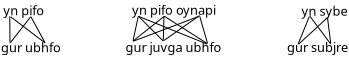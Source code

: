 <?xml version="1.0" encoding="UTF-8"?>
<dia:diagram xmlns:dia="http://www.lysator.liu.se/~alla/dia/">
  <dia:layer name="Fondo" visible="true" active="true">
    <dia:object type="Standard - Text" version="1" id="O0">
      <dia:attribute name="obj_pos">
        <dia:point val="1.6,5.362"/>
      </dia:attribute>
      <dia:attribute name="obj_bb">
        <dia:rectangle val="1.6,4.768;4.713,5.515"/>
      </dia:attribute>
      <dia:attribute name="text">
        <dia:composite type="text">
          <dia:attribute name="string">
            <dia:string>#gur ubhfo#</dia:string>
          </dia:attribute>
          <dia:attribute name="font">
            <dia:font family="sans" style="0" name="Helvetica"/>
          </dia:attribute>
          <dia:attribute name="height">
            <dia:real val="0.8"/>
          </dia:attribute>
          <dia:attribute name="pos">
            <dia:point val="1.6,5.362"/>
          </dia:attribute>
          <dia:attribute name="color">
            <dia:color val="#000000"/>
          </dia:attribute>
          <dia:attribute name="alignment">
            <dia:enum val="0"/>
          </dia:attribute>
        </dia:composite>
      </dia:attribute>
      <dia:attribute name="valign">
        <dia:enum val="3"/>
      </dia:attribute>
    </dia:object>
    <dia:object type="Standard - Text" version="1" id="O1">
      <dia:attribute name="obj_pos">
        <dia:point val="7.825,5.349"/>
      </dia:attribute>
      <dia:attribute name="obj_bb">
        <dia:rectangle val="7.825,4.754;12.902,5.501"/>
      </dia:attribute>
      <dia:attribute name="text">
        <dia:composite type="text">
          <dia:attribute name="string">
            <dia:string>#gur juvga ubhfo#</dia:string>
          </dia:attribute>
          <dia:attribute name="font">
            <dia:font family="sans" style="0" name="Helvetica"/>
          </dia:attribute>
          <dia:attribute name="height">
            <dia:real val="0.8"/>
          </dia:attribute>
          <dia:attribute name="pos">
            <dia:point val="7.825,5.349"/>
          </dia:attribute>
          <dia:attribute name="color">
            <dia:color val="#000000"/>
          </dia:attribute>
          <dia:attribute name="alignment">
            <dia:enum val="0"/>
          </dia:attribute>
        </dia:composite>
      </dia:attribute>
      <dia:attribute name="valign">
        <dia:enum val="3"/>
      </dia:attribute>
    </dia:object>
    <dia:object type="Standard - Text" version="1" id="O2">
      <dia:attribute name="obj_pos">
        <dia:point val="15.9,5.349"/>
      </dia:attribute>
      <dia:attribute name="obj_bb">
        <dia:rectangle val="15.9,4.754;19.142,5.501"/>
      </dia:attribute>
      <dia:attribute name="text">
        <dia:composite type="text">
          <dia:attribute name="string">
            <dia:string>#gur subjre#</dia:string>
          </dia:attribute>
          <dia:attribute name="font">
            <dia:font family="sans" style="0" name="Helvetica"/>
          </dia:attribute>
          <dia:attribute name="height">
            <dia:real val="0.8"/>
          </dia:attribute>
          <dia:attribute name="pos">
            <dia:point val="15.9,5.349"/>
          </dia:attribute>
          <dia:attribute name="color">
            <dia:color val="#000000"/>
          </dia:attribute>
          <dia:attribute name="alignment">
            <dia:enum val="0"/>
          </dia:attribute>
        </dia:composite>
      </dia:attribute>
      <dia:attribute name="valign">
        <dia:enum val="3"/>
      </dia:attribute>
    </dia:object>
    <dia:object type="Standard - Text" version="1" id="O3">
      <dia:attribute name="obj_pos">
        <dia:point val="1.712,3.511"/>
      </dia:attribute>
      <dia:attribute name="obj_bb">
        <dia:rectangle val="1.712,2.916;3.902,3.664"/>
      </dia:attribute>
      <dia:attribute name="text">
        <dia:composite type="text">
          <dia:attribute name="string">
            <dia:string>#yn pifo#</dia:string>
          </dia:attribute>
          <dia:attribute name="font">
            <dia:font family="sans" style="0" name="Helvetica"/>
          </dia:attribute>
          <dia:attribute name="height">
            <dia:real val="0.8"/>
          </dia:attribute>
          <dia:attribute name="pos">
            <dia:point val="1.712,3.511"/>
          </dia:attribute>
          <dia:attribute name="color">
            <dia:color val="#000000"/>
          </dia:attribute>
          <dia:attribute name="alignment">
            <dia:enum val="0"/>
          </dia:attribute>
        </dia:composite>
      </dia:attribute>
      <dia:attribute name="valign">
        <dia:enum val="3"/>
      </dia:attribute>
    </dia:object>
    <dia:object type="Standard - Text" version="1" id="O4">
      <dia:attribute name="obj_pos">
        <dia:point val="8.15,3.486"/>
      </dia:attribute>
      <dia:attribute name="obj_bb">
        <dia:rectangle val="8.15,2.891;12.697,3.639"/>
      </dia:attribute>
      <dia:attribute name="text">
        <dia:composite type="text">
          <dia:attribute name="string">
            <dia:string>#yn pifo oynapi#</dia:string>
          </dia:attribute>
          <dia:attribute name="font">
            <dia:font family="sans" style="0" name="Helvetica"/>
          </dia:attribute>
          <dia:attribute name="height">
            <dia:real val="0.8"/>
          </dia:attribute>
          <dia:attribute name="pos">
            <dia:point val="8.15,3.486"/>
          </dia:attribute>
          <dia:attribute name="color">
            <dia:color val="#000000"/>
          </dia:attribute>
          <dia:attribute name="alignment">
            <dia:enum val="0"/>
          </dia:attribute>
        </dia:composite>
      </dia:attribute>
      <dia:attribute name="valign">
        <dia:enum val="3"/>
      </dia:attribute>
    </dia:object>
    <dia:object type="Standard - Text" version="1" id="O5">
      <dia:attribute name="obj_pos">
        <dia:point val="16.625,3.536"/>
      </dia:attribute>
      <dia:attribute name="obj_bb">
        <dia:rectangle val="16.625,2.941;19.128,3.689"/>
      </dia:attribute>
      <dia:attribute name="text">
        <dia:composite type="text">
          <dia:attribute name="string">
            <dia:string>#yn sybe#</dia:string>
          </dia:attribute>
          <dia:attribute name="font">
            <dia:font family="sans" style="0" name="Helvetica"/>
          </dia:attribute>
          <dia:attribute name="height">
            <dia:real val="0.8"/>
          </dia:attribute>
          <dia:attribute name="pos">
            <dia:point val="16.625,3.536"/>
          </dia:attribute>
          <dia:attribute name="color">
            <dia:color val="#000000"/>
          </dia:attribute>
          <dia:attribute name="alignment">
            <dia:enum val="0"/>
          </dia:attribute>
        </dia:composite>
      </dia:attribute>
      <dia:attribute name="valign">
        <dia:enum val="3"/>
      </dia:attribute>
    </dia:object>
    <dia:object type="Standard - Line" version="0" id="O6">
      <dia:attribute name="obj_pos">
        <dia:point val="2.038,3.566"/>
      </dia:attribute>
      <dia:attribute name="obj_bb">
        <dia:rectangle val="2.027,3.556;2.06,4.889"/>
      </dia:attribute>
      <dia:attribute name="conn_endpoints">
        <dia:point val="2.038,3.566"/>
        <dia:point val="2.05,4.879"/>
      </dia:attribute>
      <dia:attribute name="numcp">
        <dia:int val="1"/>
      </dia:attribute>
      <dia:attribute name="line_width">
        <dia:real val="0.02"/>
      </dia:attribute>
    </dia:object>
    <dia:object type="Standard - Line" version="0" id="O7">
      <dia:attribute name="obj_pos">
        <dia:point val="17.012,3.591"/>
      </dia:attribute>
      <dia:attribute name="obj_bb">
        <dia:rectangle val="16.437,3.578;17.026,4.979"/>
      </dia:attribute>
      <dia:attribute name="conn_endpoints">
        <dia:point val="17.012,3.591"/>
        <dia:point val="16.45,4.966"/>
      </dia:attribute>
      <dia:attribute name="numcp">
        <dia:int val="1"/>
      </dia:attribute>
      <dia:attribute name="line_width">
        <dia:real val="0.02"/>
      </dia:attribute>
    </dia:object>
    <dia:object type="Standard - Line" version="0" id="O8">
      <dia:attribute name="obj_pos">
        <dia:point val="2.087,3.594"/>
      </dia:attribute>
      <dia:attribute name="obj_bb">
        <dia:rectangle val="2.073,3.58;3.827,4.918"/>
      </dia:attribute>
      <dia:attribute name="conn_endpoints">
        <dia:point val="2.087,3.594"/>
        <dia:point val="3.812,4.904"/>
      </dia:attribute>
      <dia:attribute name="numcp">
        <dia:int val="1"/>
      </dia:attribute>
      <dia:attribute name="line_width">
        <dia:real val="0.02"/>
      </dia:attribute>
    </dia:object>
    <dia:object type="Standard - Line" version="0" id="O9">
      <dia:attribute name="obj_pos">
        <dia:point val="3.087,3.587"/>
      </dia:attribute>
      <dia:attribute name="obj_bb">
        <dia:rectangle val="2.048,3.573;3.102,4.905"/>
      </dia:attribute>
      <dia:attribute name="conn_endpoints">
        <dia:point val="3.087,3.587"/>
        <dia:point val="2.062,4.891"/>
      </dia:attribute>
      <dia:attribute name="numcp">
        <dia:int val="1"/>
      </dia:attribute>
      <dia:attribute name="line_width">
        <dia:real val="0.02"/>
      </dia:attribute>
    </dia:object>
    <dia:object type="Standard - Line" version="0" id="O10">
      <dia:attribute name="obj_pos">
        <dia:point val="3.1,3.594"/>
      </dia:attribute>
      <dia:attribute name="obj_bb">
        <dia:rectangle val="3.086,3.58;3.801,4.88"/>
      </dia:attribute>
      <dia:attribute name="conn_endpoints">
        <dia:point val="3.1,3.594"/>
        <dia:point val="3.788,4.866"/>
      </dia:attribute>
      <dia:attribute name="numcp">
        <dia:int val="1"/>
      </dia:attribute>
      <dia:attribute name="line_width">
        <dia:real val="0.02"/>
      </dia:attribute>
    </dia:object>
    <dia:object type="Standard - Line" version="0" id="O11">
      <dia:attribute name="obj_pos">
        <dia:point val="8.463,3.579"/>
      </dia:attribute>
      <dia:attribute name="obj_bb">
        <dia:rectangle val="8.188,3.567;8.474,4.803"/>
      </dia:attribute>
      <dia:attribute name="conn_endpoints">
        <dia:point val="8.463,3.579"/>
        <dia:point val="8.2,4.791"/>
      </dia:attribute>
      <dia:attribute name="numcp">
        <dia:int val="1"/>
      </dia:attribute>
      <dia:attribute name="line_width">
        <dia:real val="0.02"/>
      </dia:attribute>
    </dia:object>
    <dia:object type="Standard - Line" version="0" id="O12">
      <dia:attribute name="obj_pos">
        <dia:point val="8.463,3.554"/>
      </dia:attribute>
      <dia:attribute name="obj_bb">
        <dia:rectangle val="8.448,3.54;9.714,4.805"/>
      </dia:attribute>
      <dia:attribute name="conn_endpoints">
        <dia:point val="8.463,3.554"/>
        <dia:point val="9.7,4.791"/>
      </dia:attribute>
      <dia:attribute name="numcp">
        <dia:int val="1"/>
      </dia:attribute>
      <dia:attribute name="line_width">
        <dia:real val="0.02"/>
      </dia:attribute>
    </dia:object>
    <dia:object type="Standard - Line" version="0" id="O13">
      <dia:attribute name="obj_pos">
        <dia:point val="8.5,3.579"/>
      </dia:attribute>
      <dia:attribute name="obj_bb">
        <dia:rectangle val="8.487,3.566;11.913,4.967"/>
      </dia:attribute>
      <dia:attribute name="conn_endpoints">
        <dia:point val="8.5,3.579"/>
        <dia:point val="11.9,4.954"/>
      </dia:attribute>
      <dia:attribute name="numcp">
        <dia:int val="1"/>
      </dia:attribute>
      <dia:attribute name="line_width">
        <dia:real val="0.02"/>
      </dia:attribute>
    </dia:object>
    <dia:object type="Standard - Line" version="0" id="O14">
      <dia:attribute name="obj_pos">
        <dia:point val="9.762,3.566"/>
      </dia:attribute>
      <dia:attribute name="obj_bb">
        <dia:rectangle val="8.198,3.552;9.777,4.805"/>
      </dia:attribute>
      <dia:attribute name="conn_endpoints">
        <dia:point val="9.762,3.566"/>
        <dia:point val="8.213,4.791"/>
      </dia:attribute>
      <dia:attribute name="numcp">
        <dia:int val="1"/>
      </dia:attribute>
      <dia:attribute name="line_width">
        <dia:real val="0.02"/>
      </dia:attribute>
    </dia:object>
    <dia:object type="Standard - Line" version="0" id="O15">
      <dia:attribute name="obj_pos">
        <dia:point val="9.75,3.554"/>
      </dia:attribute>
      <dia:attribute name="obj_bb">
        <dia:rectangle val="9.702,3.544;9.76,4.777"/>
      </dia:attribute>
      <dia:attribute name="conn_endpoints">
        <dia:point val="9.75,3.554"/>
        <dia:point val="9.713,4.766"/>
      </dia:attribute>
      <dia:attribute name="numcp">
        <dia:int val="1"/>
      </dia:attribute>
      <dia:attribute name="line_width">
        <dia:real val="0.02"/>
      </dia:attribute>
    </dia:object>
    <dia:object type="Standard - Line" version="0" id="O16">
      <dia:attribute name="obj_pos">
        <dia:point val="9.75,3.554"/>
      </dia:attribute>
      <dia:attribute name="obj_bb">
        <dia:rectangle val="9.736,3.54;11.926,4.943"/>
      </dia:attribute>
      <dia:attribute name="conn_endpoints">
        <dia:point val="9.75,3.554"/>
        <dia:point val="11.912,4.929"/>
      </dia:attribute>
      <dia:attribute name="numcp">
        <dia:int val="1"/>
      </dia:attribute>
      <dia:attribute name="line_width">
        <dia:real val="0.02"/>
      </dia:attribute>
    </dia:object>
    <dia:object type="Standard - Line" version="0" id="O17">
      <dia:attribute name="obj_pos">
        <dia:point val="11.5,3.566"/>
      </dia:attribute>
      <dia:attribute name="obj_bb">
        <dia:rectangle val="8.187,3.553;11.513,4.829"/>
      </dia:attribute>
      <dia:attribute name="conn_endpoints">
        <dia:point val="11.5,3.566"/>
        <dia:point val="8.2,4.816"/>
      </dia:attribute>
      <dia:attribute name="numcp">
        <dia:int val="1"/>
      </dia:attribute>
      <dia:attribute name="line_width">
        <dia:real val="0.02"/>
      </dia:attribute>
    </dia:object>
    <dia:object type="Standard - Line" version="0" id="O18">
      <dia:attribute name="obj_pos">
        <dia:point val="11.525,3.529"/>
      </dia:attribute>
      <dia:attribute name="obj_bb">
        <dia:rectangle val="9.711,3.515;11.539,4.805"/>
      </dia:attribute>
      <dia:attribute name="conn_endpoints">
        <dia:point val="11.525,3.529"/>
        <dia:point val="9.725,4.791"/>
      </dia:attribute>
      <dia:attribute name="numcp">
        <dia:int val="1"/>
      </dia:attribute>
      <dia:attribute name="line_width">
        <dia:real val="0.02"/>
      </dia:attribute>
    </dia:object>
    <dia:object type="Standard - Line" version="0" id="O19">
      <dia:attribute name="obj_pos">
        <dia:point val="11.537,3.566"/>
      </dia:attribute>
      <dia:attribute name="obj_bb">
        <dia:rectangle val="11.525,3.554;11.937,4.929"/>
      </dia:attribute>
      <dia:attribute name="conn_endpoints">
        <dia:point val="11.537,3.566"/>
        <dia:point val="11.925,4.916"/>
      </dia:attribute>
      <dia:attribute name="numcp">
        <dia:int val="1"/>
      </dia:attribute>
      <dia:attribute name="line_width">
        <dia:real val="0.02"/>
      </dia:attribute>
    </dia:object>
    <dia:object type="Standard - Line" version="0" id="O20">
      <dia:attribute name="obj_pos">
        <dia:point val="17.9,3.654"/>
      </dia:attribute>
      <dia:attribute name="obj_bb">
        <dia:rectangle val="16.473,3.64;17.914,4.968"/>
      </dia:attribute>
      <dia:attribute name="conn_endpoints">
        <dia:point val="17.9,3.654"/>
        <dia:point val="16.488,4.954"/>
      </dia:attribute>
      <dia:attribute name="numcp">
        <dia:int val="1"/>
      </dia:attribute>
      <dia:attribute name="line_width">
        <dia:real val="0.02"/>
      </dia:attribute>
    </dia:object>
    <dia:object type="Standard - Line" version="0" id="O21">
      <dia:attribute name="obj_pos">
        <dia:point val="17.038,3.554"/>
      </dia:attribute>
      <dia:attribute name="obj_bb">
        <dia:rectangle val="17.023,3.54;18.102,4.968"/>
      </dia:attribute>
      <dia:attribute name="conn_endpoints">
        <dia:point val="17.038,3.554"/>
        <dia:point val="18.087,4.954"/>
      </dia:attribute>
      <dia:attribute name="numcp">
        <dia:int val="1"/>
      </dia:attribute>
      <dia:attribute name="line_width">
        <dia:real val="0.02"/>
      </dia:attribute>
    </dia:object>
    <dia:object type="Standard - Line" version="0" id="O22">
      <dia:attribute name="obj_pos">
        <dia:point val="17.925,3.641"/>
      </dia:attribute>
      <dia:attribute name="obj_bb">
        <dia:rectangle val="17.914,3.63;18.099,4.927"/>
      </dia:attribute>
      <dia:attribute name="conn_endpoints">
        <dia:point val="17.925,3.641"/>
        <dia:point val="18.087,4.916"/>
      </dia:attribute>
      <dia:attribute name="numcp">
        <dia:int val="1"/>
      </dia:attribute>
      <dia:attribute name="line_width">
        <dia:real val="0.02"/>
      </dia:attribute>
    </dia:object>
  </dia:layer>
</dia:diagram>
